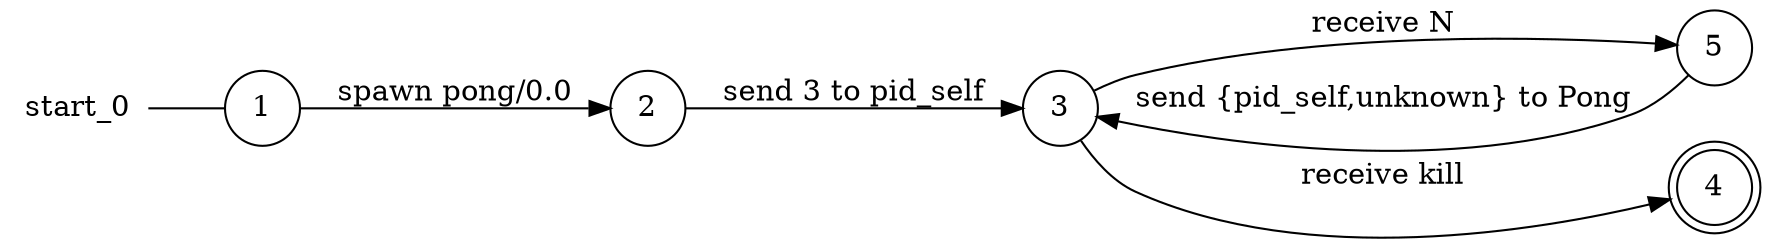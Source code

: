 digraph start_0 {
	rankdir="LR";
	n_0 [label="start_0", shape="plaintext"];
	n_1 [id="5", shape=circle, label="5"];
	n_2 [id="6", shape=doublecircle, label="4"];
	n_3 [id="1", shape=circle, label="1"];
	n_0 -> n_3 [arrowhead=none];
	n_4 [id="2", shape=circle, label="2"];
	n_5 [id="3", shape=circle, label="3"];

	n_5 -> n_1 [id="[$e|3]", label="receive N"];
	n_4 -> n_5 [id="[$e|7]", label="send 3 to pid_self"];
	n_3 -> n_4 [id="[$e|1]", label="spawn pong/0.0"];
	n_5 -> n_2 [id="[$e|0]", label="receive kill"];
	n_1 -> n_5 [id="[$e|5]", label="send {pid_self,unknown} to Pong"];
}
